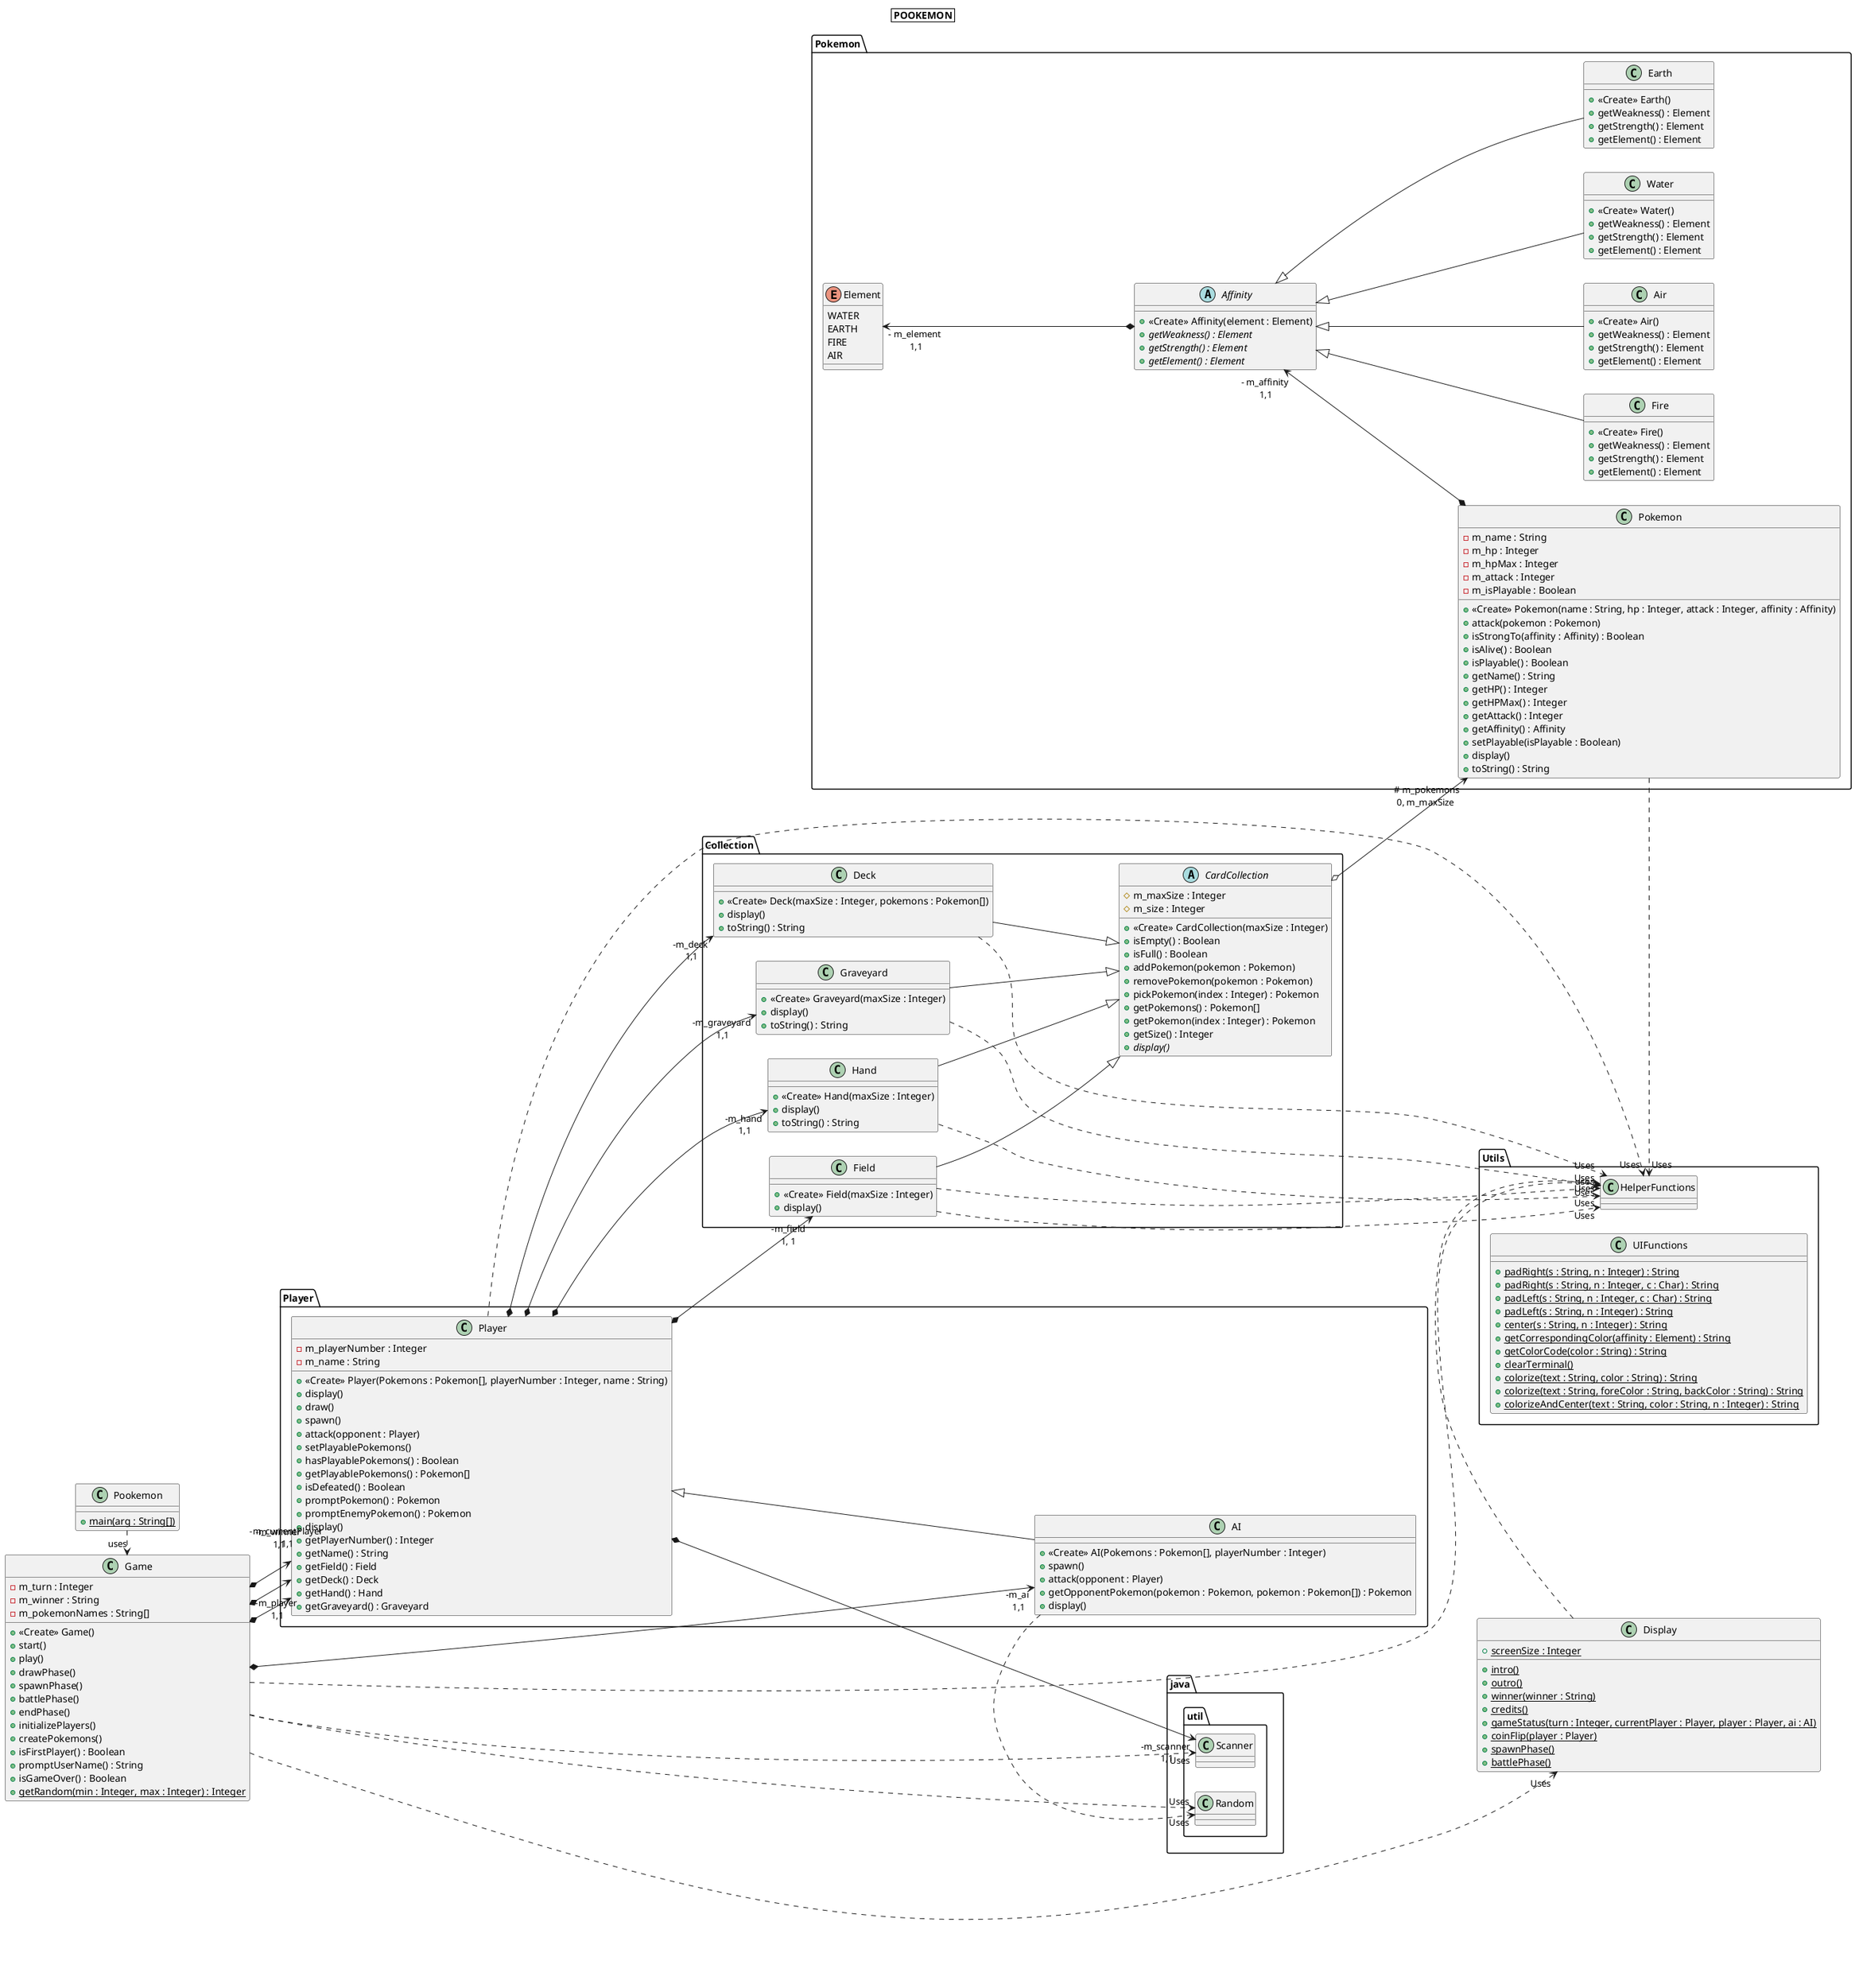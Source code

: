 @startuml POOKEMON
title | POOKEMON |
left to right direction

package java.util
{
    class Random
    class Scanner
}
package Collection
{
    abstract class CardCollection
    {
        # m_maxSize : Integer
        # m_size : Integer
        + <<Create>> CardCollection(maxSize : Integer)
        + isEmpty() : Boolean
        + isFull() : Boolean
        + addPokemon(pokemon : Pokemon)
        + removePokemon(pokemon : Pokemon)
        + pickPokemon(index : Integer) : Pokemon
        + getPokemons() : Pokemon[]
        + getPokemon(index : Integer) : Pokemon
        + getSize() : Integer
        + {abstract}display()
    }
    class Deck
    {
        + <<Create>> Deck(maxSize : Integer, pokemons : Pokemon[])
        + display()
        + toString() : String
    }

    class Field
    {
        + <<Create>> Field(maxSize : Integer)
        + display()
    }

    class Graveyard
    {
        + <<Create>> Graveyard(maxSize : Integer)
        + display()
        + toString() : String
    }

    class Hand
    {
        + <<Create>> Hand(maxSize : Integer)
        + display()
        + toString() : String
    }
}
' Heritage
Deck --|> CardCollection
Field --|> CardCollection
Graveyard --|> CardCollection
Hand --|> CardCollection
Deck .> "Uses" Utils.HelperFunctions
Graveyard .> "Uses" Utils.HelperFunctions
Hand .> "Uses" Utils.HelperFunctions
Field .> "Uses" Utils.HelperFunctions


' Agrégations
CardCollection o--> " # m_pokemons\n0, m_maxSize" Pokemon.Pokemon

package Player
{
    class Player
    {
        - m_playerNumber : Integer
        - m_name : String

        + <<Create>> Player(Pokemons : Pokemon[], playerNumber : Integer, name : String)
        + display()
        + draw()
        + spawn()
        + attack(opponent : Player)
        + setPlayablePokemons()
        + hasPlayablePokemons() : Boolean
        + getPlayablePokemons() : Pokemon[]
        + isDefeated() : Boolean
        + promptPokemon() : Pokemon
        + promptEnemyPokemon() : Pokemon
        + display()
        + getPlayerNumber() : Integer
        + getName() : String
        + getField() : Field
        + getDeck() : Deck
        + getHand() : Hand
        + getGraveyard() : Graveyard
    }

    class AI
    {
        + <<Create>> AI(Pokemons : Pokemon[], playerNumber : Integer)
        + spawn()
        + attack(opponent : Player)
        + getOpponentPokemon(pokemon : Pokemon, pokemon : Pokemon[]) : Pokemon
        + display()
    }
}

Player.Player *--> "-m_field\n1, 1" Collection.Field
Player.Player *--> "-m_graveyard\n 1,1" Collection.Graveyard
Player.Player *--> "-m_deck\n 1,1" Collection.Deck
Player.Player *--> "-m_hand\n 1,1" Collection.Hand
Player.Player *--> "-m_scanner\n 1,1" java.util.Scanner
Player.Player .> "Uses" Utils.HelperFunctions
Player.AI .> "Uses" java.util.Random

AI --up-|> Player.Player

package Pokemon
{
    class Pokemon
    {
       - m_name : String
       - m_hp : Integer
       - m_hpMax : Integer
       - m_attack : Integer
       - m_isPlayable : Boolean
       + <<Create>> Pokemon(name : String, hp : Integer, attack : Integer, affinity : Affinity)
       + attack(pokemon : Pokemon)
       + isStrongTo(affinity : Affinity) : Boolean
       + isAlive() : Boolean
       + isPlayable() : Boolean
       + getName() : String
       + getHP() : Integer
       + getHPMax() : Integer
       + getAttack() : Integer
       + getAffinity() : Affinity
       + setPlayable(isPlayable : Boolean)
       + display()
       + toString() : String
    }

    enum Element
    {
        WATER
        EARTH
        FIRE
        AIR
    }

    abstract class Affinity
    {
        + <<Create>> Affinity(element : Element)
        +{abstract} getWeakness() : Element
        +{abstract} getStrength() : Element
        +{abstract} getElement() : Element
    }
    class Water
    {
        + <<Create>> Water()
        + getWeakness() : Element
        + getStrength() : Element
        + getElement() : Element
    }
    class Earth
    {
        + <<Create>> Earth()
        + getWeakness() : Element
        + getStrength() : Element
        + getElement() : Element
    }
    class Fire
    {
        + <<Create>> Fire()
        + getWeakness() : Element
        + getStrength() : Element
        + getElement() : Element
    }
    class Air
    {
        + <<Create>> Air()
        + getWeakness() : Element
        + getStrength() : Element
        + getElement() : Element
    }
}
Pokemon.Element "- m_element\n 1,1"  <--* Pokemon.Affinity
Pokemon.Affinity "- m_affinity\n 1,1" <--* Pokemon.Pokemon
Pokemon.Affinity <|-- Pokemon.Water
Pokemon.Affinity <|-- Pokemon.Earth
Pokemon.Affinity <|-- Pokemon.Fire
Pokemon.Affinity <|-- Pokemon.Air
Pokemon.Pokemon .> "Uses" Utils.HelperFunctions
package Utils
{
    class UIFunctions
    {
        +{static}padRight(s : String, n : Integer) : String
        +{static}padRight(s : String, n : Integer, c : Char) : String
        +{static}padLeft(s : String, n : Integer, c : Char) : String
        +{static}padLeft(s : String, n : Integer) : String
        +{static}center(s : String, n : Integer) : String
        +{static}getCorrespondingColor(affinity : Element) : String
        +{static}getColorCode(color : String) : String
        +{static}clearTerminal()
        +{static}colorize(text : String, color : String) : String
        +{static}colorize(text : String, foreColor : String, backColor : String) : String
        +{static}colorizeAndCenter(text : String, color : String, n : Integer) : String
    }
}

class Display
{
    +{static} screenSize : Integer
    +{static} intro()
    +{static} outro()
    +{static} winner(winner : String)
    +{static} credits()
    +{static} gameStatus(turn : Integer, currentPlayer : Player, player : Player, ai : AI)
    +{static} coinFlip(player : Player)
    +{static} spawnPhase()
    +{static} battlePhase()
}

class Game
{
    - m_turn : Integer
    - m_winner : String
    - m_pokemonNames : String[]
    + <<Create>> Game()
    + start()
    + play()
    + drawPhase()
    + spawnPhase()
    + battlePhase()
    + endPhase()
    + initializePlayers()
    + createPokemons()
    + isFirstPlayer() : Boolean
    + promptUserName() : String
    + isGameOver() : Boolean
    + {static} getRandom(min : Integer, max : Integer) : Integer
}
Game .> "Uses" Display
Display .> "Uses" Utils.HelperFunctions
Game *--> "-m_player\n 1,1" Player.Player
Game *--> "-m_ai\n 1,1" Player.AI
Game *--> "-m_currentPlayer\n 1,1" Player.Player
Game *--> "-m_winner\n 1,1" Player.Player
Game .> "Uses" Utils.HelperFunctions
Game .> "Uses" java.util.Random
Game .> "Uses" java.util.Scanner
class Pookemon
{
    +{static}main(arg : String[])
}

Pookemon .> "uses" Game
Field .> "uses" Utils.HelperFunctions

@enduml